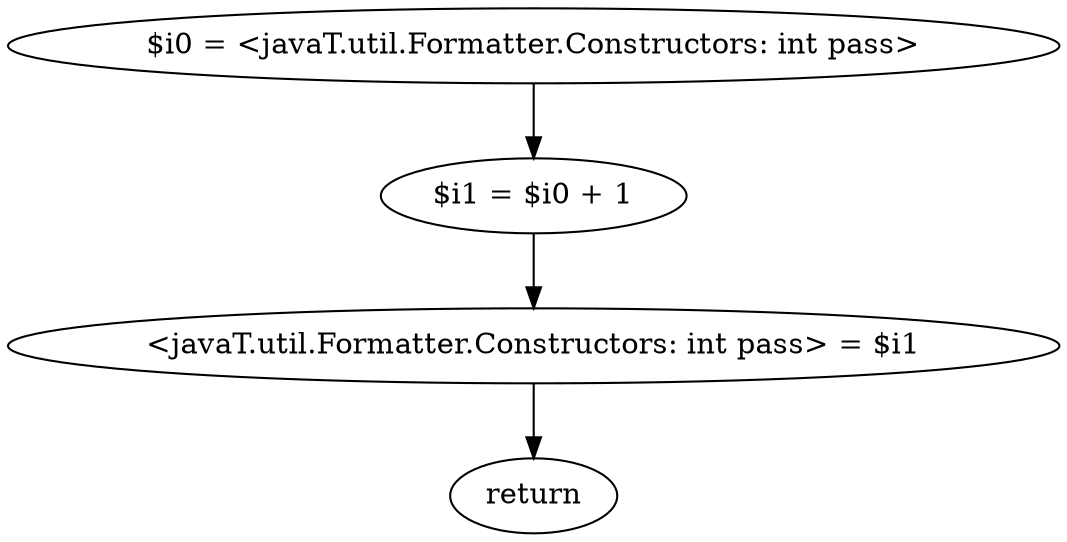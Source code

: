 digraph "unitGraph" {
    "$i0 = <javaT.util.Formatter.Constructors: int pass>"
    "$i1 = $i0 + 1"
    "<javaT.util.Formatter.Constructors: int pass> = $i1"
    "return"
    "$i0 = <javaT.util.Formatter.Constructors: int pass>"->"$i1 = $i0 + 1";
    "$i1 = $i0 + 1"->"<javaT.util.Formatter.Constructors: int pass> = $i1";
    "<javaT.util.Formatter.Constructors: int pass> = $i1"->"return";
}
